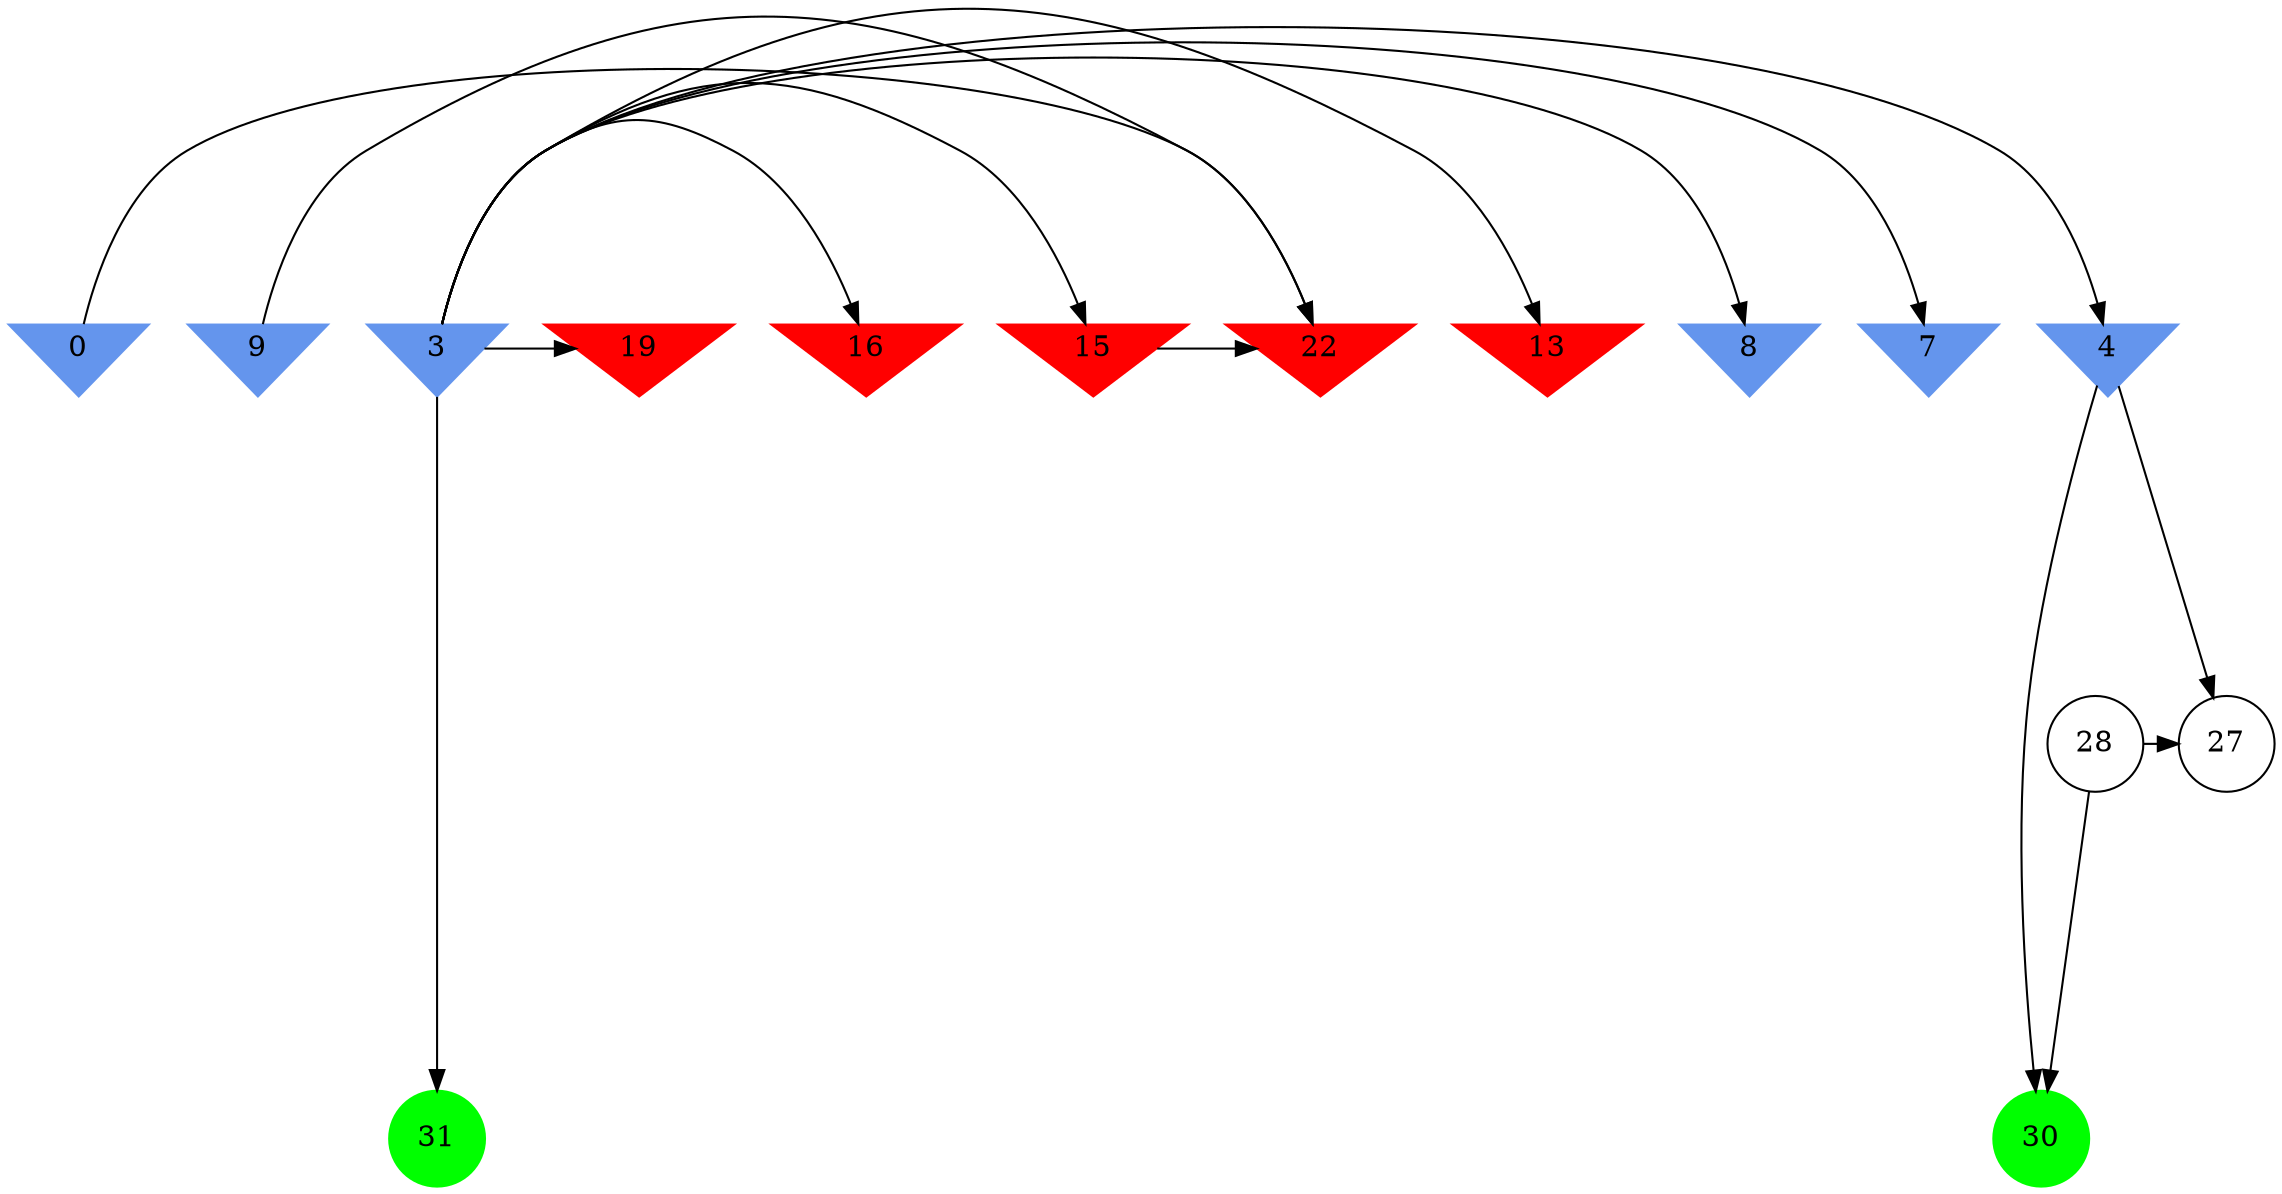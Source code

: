 digraph brain {
	ranksep=2.0;
	0 [shape=invtriangle,style=filled,color=cornflowerblue];
	3 [shape=invtriangle,style=filled,color=cornflowerblue];
	4 [shape=invtriangle,style=filled,color=cornflowerblue];
	7 [shape=invtriangle,style=filled,color=cornflowerblue];
	8 [shape=invtriangle,style=filled,color=cornflowerblue];
	9 [shape=invtriangle,style=filled,color=cornflowerblue];
	13 [shape=invtriangle,style=filled,color=red];
	15 [shape=invtriangle,style=filled,color=red];
	16 [shape=invtriangle,style=filled,color=red];
	19 [shape=invtriangle,style=filled,color=red];
	22 [shape=invtriangle,style=filled,color=red];
	27 [shape=circle,color=black];
	28 [shape=circle,color=black];
	30 [shape=circle,style=filled,color=green];
	31 [shape=circle,style=filled,color=green];
	0	->	22;
	9	->	22;
	15	->	22;
	3	->	4;
	3	->	31;
	3	->	15;
	3	->	8;
	3	->	16;
	3	->	7;
	3	->	19;
	3	->	13;
	4	->	27;
	4	->	30;
	28	->	27;
	28	->	30;
	{ rank=same; 0; 3; 4; 7; 8; 9; 13; 15; 16; 19; 22; }
	{ rank=same; 27; 28; }
	{ rank=same; 30; 31; }
}
